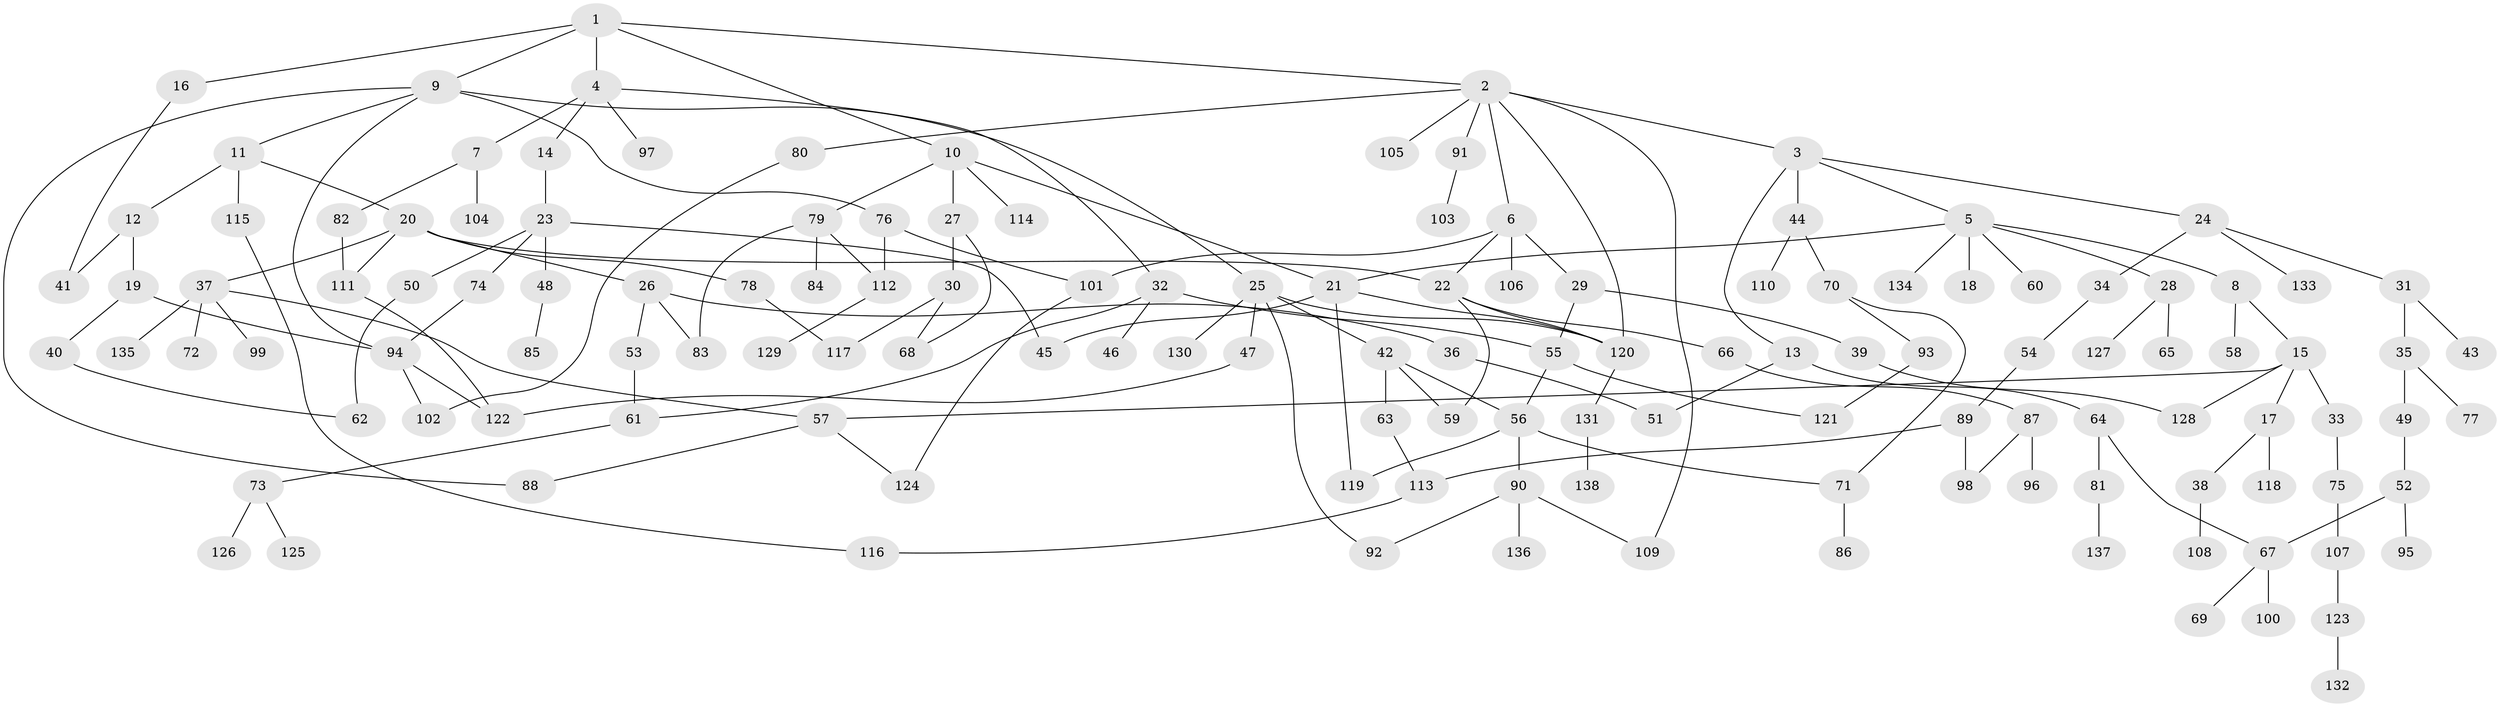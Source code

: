 // Generated by graph-tools (version 1.1) at 2025/25/03/09/25 03:25:36]
// undirected, 138 vertices, 174 edges
graph export_dot {
graph [start="1"]
  node [color=gray90,style=filled];
  1;
  2;
  3;
  4;
  5;
  6;
  7;
  8;
  9;
  10;
  11;
  12;
  13;
  14;
  15;
  16;
  17;
  18;
  19;
  20;
  21;
  22;
  23;
  24;
  25;
  26;
  27;
  28;
  29;
  30;
  31;
  32;
  33;
  34;
  35;
  36;
  37;
  38;
  39;
  40;
  41;
  42;
  43;
  44;
  45;
  46;
  47;
  48;
  49;
  50;
  51;
  52;
  53;
  54;
  55;
  56;
  57;
  58;
  59;
  60;
  61;
  62;
  63;
  64;
  65;
  66;
  67;
  68;
  69;
  70;
  71;
  72;
  73;
  74;
  75;
  76;
  77;
  78;
  79;
  80;
  81;
  82;
  83;
  84;
  85;
  86;
  87;
  88;
  89;
  90;
  91;
  92;
  93;
  94;
  95;
  96;
  97;
  98;
  99;
  100;
  101;
  102;
  103;
  104;
  105;
  106;
  107;
  108;
  109;
  110;
  111;
  112;
  113;
  114;
  115;
  116;
  117;
  118;
  119;
  120;
  121;
  122;
  123;
  124;
  125;
  126;
  127;
  128;
  129;
  130;
  131;
  132;
  133;
  134;
  135;
  136;
  137;
  138;
  1 -- 2;
  1 -- 4;
  1 -- 9;
  1 -- 10;
  1 -- 16;
  2 -- 3;
  2 -- 6;
  2 -- 80;
  2 -- 91;
  2 -- 105;
  2 -- 109;
  2 -- 120;
  3 -- 5;
  3 -- 13;
  3 -- 24;
  3 -- 44;
  4 -- 7;
  4 -- 14;
  4 -- 32;
  4 -- 97;
  5 -- 8;
  5 -- 18;
  5 -- 28;
  5 -- 60;
  5 -- 134;
  5 -- 21;
  6 -- 22;
  6 -- 29;
  6 -- 106;
  6 -- 101;
  7 -- 82;
  7 -- 104;
  8 -- 15;
  8 -- 58;
  9 -- 11;
  9 -- 25;
  9 -- 76;
  9 -- 88;
  9 -- 94;
  10 -- 21;
  10 -- 27;
  10 -- 79;
  10 -- 114;
  11 -- 12;
  11 -- 20;
  11 -- 115;
  12 -- 19;
  12 -- 41;
  13 -- 64;
  13 -- 51;
  14 -- 23;
  15 -- 17;
  15 -- 33;
  15 -- 57;
  15 -- 128;
  16 -- 41;
  17 -- 38;
  17 -- 118;
  19 -- 40;
  19 -- 94;
  20 -- 26;
  20 -- 37;
  20 -- 78;
  20 -- 111;
  20 -- 22;
  21 -- 45;
  21 -- 120;
  21 -- 119;
  22 -- 66;
  22 -- 120;
  22 -- 59;
  23 -- 48;
  23 -- 50;
  23 -- 74;
  23 -- 45;
  24 -- 31;
  24 -- 34;
  24 -- 133;
  25 -- 42;
  25 -- 47;
  25 -- 92;
  25 -- 130;
  25 -- 120;
  26 -- 36;
  26 -- 53;
  26 -- 83;
  27 -- 30;
  27 -- 68;
  28 -- 65;
  28 -- 127;
  29 -- 39;
  29 -- 55;
  30 -- 68;
  30 -- 117;
  31 -- 35;
  31 -- 43;
  32 -- 46;
  32 -- 61;
  32 -- 55;
  33 -- 75;
  34 -- 54;
  35 -- 49;
  35 -- 77;
  36 -- 51;
  37 -- 57;
  37 -- 72;
  37 -- 99;
  37 -- 135;
  38 -- 108;
  39 -- 128;
  40 -- 62;
  42 -- 56;
  42 -- 59;
  42 -- 63;
  44 -- 70;
  44 -- 110;
  47 -- 122;
  48 -- 85;
  49 -- 52;
  50 -- 62;
  52 -- 67;
  52 -- 95;
  53 -- 61;
  54 -- 89;
  55 -- 121;
  55 -- 56;
  56 -- 71;
  56 -- 90;
  56 -- 119;
  57 -- 88;
  57 -- 124;
  61 -- 73;
  63 -- 113;
  64 -- 81;
  64 -- 67;
  66 -- 87;
  67 -- 69;
  67 -- 100;
  70 -- 93;
  70 -- 71;
  71 -- 86;
  73 -- 125;
  73 -- 126;
  74 -- 94;
  75 -- 107;
  76 -- 101;
  76 -- 112;
  78 -- 117;
  79 -- 84;
  79 -- 112;
  79 -- 83;
  80 -- 102;
  81 -- 137;
  82 -- 111;
  87 -- 96;
  87 -- 98;
  89 -- 98;
  89 -- 113;
  90 -- 136;
  90 -- 109;
  90 -- 92;
  91 -- 103;
  93 -- 121;
  94 -- 122;
  94 -- 102;
  101 -- 124;
  107 -- 123;
  111 -- 122;
  112 -- 129;
  113 -- 116;
  115 -- 116;
  120 -- 131;
  123 -- 132;
  131 -- 138;
}

